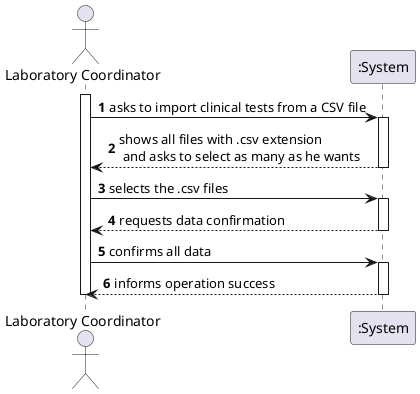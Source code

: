@startuml
'https://plantuml.com/sequence-diagram

autonumber

actor "Laboratory Coordinator" as LC
participant ":System" as S

activate LC

LC -> S: asks to import clinical tests from a CSV file
activate S
S --> LC: shows all files with .csv extension\n and asks to select as many as he wants
deactivate S
LC -> S: selects the .csv files
activate S
S --> LC: requests data confirmation
deactivate S
LC -> S: confirms all data
activate S
S --> LC: informs operation success
deactivate S

deactivate LC

@enduml